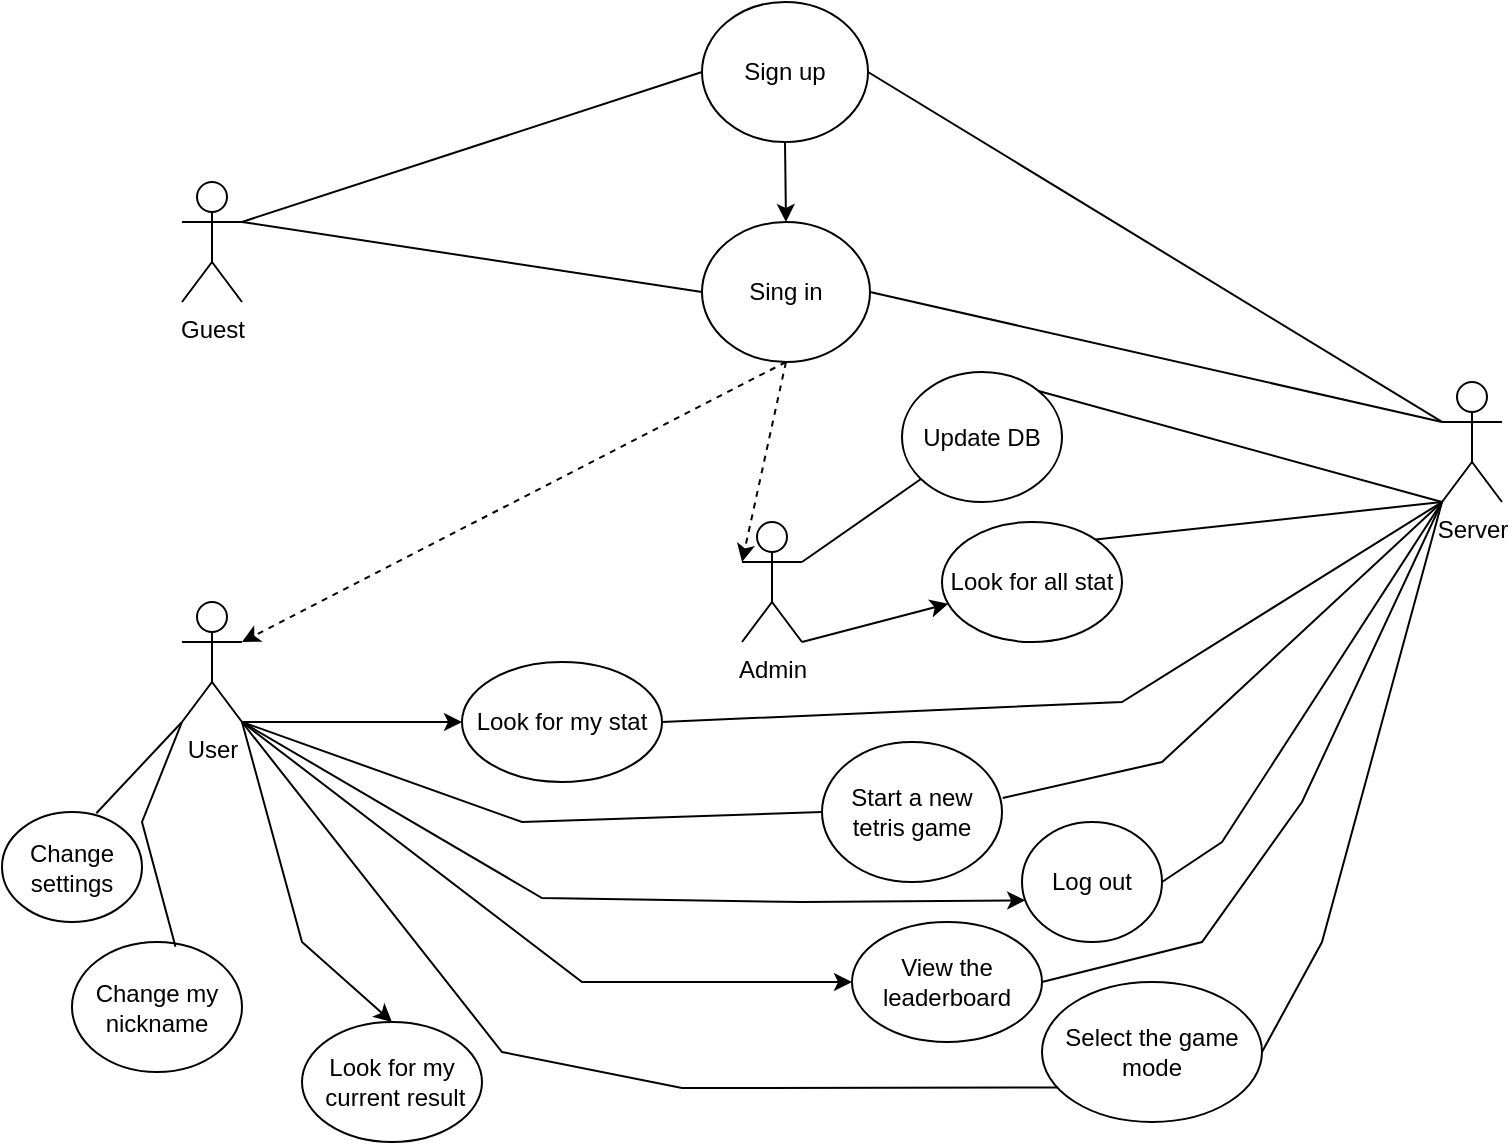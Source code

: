 <mxfile version="26.0.16">
  <diagram id="C5RBs43oDa-KdzZeNtuy" name="Page-1">
    <mxGraphModel dx="1050" dy="567" grid="1" gridSize="10" guides="1" tooltips="1" connect="1" arrows="1" fold="1" page="1" pageScale="1" pageWidth="827" pageHeight="1169" math="0" shadow="0">
      <root>
        <mxCell id="WIyWlLk6GJQsqaUBKTNV-0" />
        <mxCell id="WIyWlLk6GJQsqaUBKTNV-1" parent="WIyWlLk6GJQsqaUBKTNV-0" />
        <mxCell id="0U7hj_pJcV__g8Mz-J5c-0" value="Guest" style="shape=umlActor;verticalLabelPosition=bottom;verticalAlign=top;html=1;outlineConnect=0;" parent="WIyWlLk6GJQsqaUBKTNV-1" vertex="1">
          <mxGeometry x="90" y="190" width="30" height="60" as="geometry" />
        </mxCell>
        <mxCell id="0U7hj_pJcV__g8Mz-J5c-2" value="Admin" style="shape=umlActor;verticalLabelPosition=bottom;verticalAlign=top;html=1;outlineConnect=0;" parent="WIyWlLk6GJQsqaUBKTNV-1" vertex="1">
          <mxGeometry x="370" y="360" width="30" height="60" as="geometry" />
        </mxCell>
        <mxCell id="0U7hj_pJcV__g8Mz-J5c-4" value="User" style="shape=umlActor;verticalLabelPosition=bottom;verticalAlign=top;html=1;outlineConnect=0;" parent="WIyWlLk6GJQsqaUBKTNV-1" vertex="1">
          <mxGeometry x="90" y="400" width="30" height="60" as="geometry" />
        </mxCell>
        <mxCell id="0U7hj_pJcV__g8Mz-J5c-9" value="Sign up" style="ellipse;whiteSpace=wrap;html=1;" parent="WIyWlLk6GJQsqaUBKTNV-1" vertex="1">
          <mxGeometry x="350" y="100" width="83" height="70" as="geometry" />
        </mxCell>
        <mxCell id="0U7hj_pJcV__g8Mz-J5c-10" value="Sing in" style="ellipse;whiteSpace=wrap;html=1;" parent="WIyWlLk6GJQsqaUBKTNV-1" vertex="1">
          <mxGeometry x="350" y="210" width="84" height="70" as="geometry" />
        </mxCell>
        <mxCell id="0U7hj_pJcV__g8Mz-J5c-11" value="" style="endArrow=none;html=1;rounded=0;exitX=1;exitY=0.333;exitDx=0;exitDy=0;exitPerimeter=0;entryX=0;entryY=0.5;entryDx=0;entryDy=0;startFill=0;" parent="WIyWlLk6GJQsqaUBKTNV-1" source="0U7hj_pJcV__g8Mz-J5c-0" target="0U7hj_pJcV__g8Mz-J5c-9" edge="1">
          <mxGeometry width="50" height="50" relative="1" as="geometry">
            <mxPoint x="120" y="190" as="sourcePoint" />
            <mxPoint x="170" y="140" as="targetPoint" />
            <Array as="points" />
          </mxGeometry>
        </mxCell>
        <mxCell id="0U7hj_pJcV__g8Mz-J5c-12" value="Server&lt;div&gt;&lt;br&gt;&lt;/div&gt;" style="shape=umlActor;verticalLabelPosition=bottom;verticalAlign=top;html=1;outlineConnect=0;" parent="WIyWlLk6GJQsqaUBKTNV-1" vertex="1">
          <mxGeometry x="720" y="290" width="30" height="60" as="geometry" />
        </mxCell>
        <mxCell id="0U7hj_pJcV__g8Mz-J5c-17" value="" style="endArrow=none;html=1;rounded=0;exitX=1;exitY=0.5;exitDx=0;exitDy=0;entryX=0;entryY=0.333;entryDx=0;entryDy=0;entryPerimeter=0;startFill=0;" parent="WIyWlLk6GJQsqaUBKTNV-1" source="0U7hj_pJcV__g8Mz-J5c-9" target="0U7hj_pJcV__g8Mz-J5c-12" edge="1">
          <mxGeometry width="50" height="50" relative="1" as="geometry">
            <mxPoint x="380" y="320" as="sourcePoint" />
            <mxPoint x="430" y="270" as="targetPoint" />
          </mxGeometry>
        </mxCell>
        <mxCell id="0U7hj_pJcV__g8Mz-J5c-18" value="" style="endArrow=none;html=1;rounded=0;exitX=1;exitY=0.333;exitDx=0;exitDy=0;exitPerimeter=0;entryX=0;entryY=0.5;entryDx=0;entryDy=0;" parent="WIyWlLk6GJQsqaUBKTNV-1" source="0U7hj_pJcV__g8Mz-J5c-0" target="0U7hj_pJcV__g8Mz-J5c-10" edge="1">
          <mxGeometry width="50" height="50" relative="1" as="geometry">
            <mxPoint x="280" y="380" as="sourcePoint" />
            <mxPoint x="330" y="330" as="targetPoint" />
          </mxGeometry>
        </mxCell>
        <mxCell id="0U7hj_pJcV__g8Mz-J5c-19" value="" style="endArrow=classic;html=1;rounded=0;exitX=0.5;exitY=1;exitDx=0;exitDy=0;entryX=0.5;entryY=0;entryDx=0;entryDy=0;" parent="WIyWlLk6GJQsqaUBKTNV-1" source="0U7hj_pJcV__g8Mz-J5c-9" target="0U7hj_pJcV__g8Mz-J5c-10" edge="1">
          <mxGeometry width="50" height="50" relative="1" as="geometry">
            <mxPoint x="280" y="380" as="sourcePoint" />
            <mxPoint x="330" y="330" as="targetPoint" />
          </mxGeometry>
        </mxCell>
        <mxCell id="0U7hj_pJcV__g8Mz-J5c-20" value="" style="endArrow=none;html=1;rounded=0;exitX=1;exitY=0.5;exitDx=0;exitDy=0;entryX=0;entryY=0.333;entryDx=0;entryDy=0;entryPerimeter=0;" parent="WIyWlLk6GJQsqaUBKTNV-1" source="0U7hj_pJcV__g8Mz-J5c-10" target="0U7hj_pJcV__g8Mz-J5c-12" edge="1">
          <mxGeometry width="50" height="50" relative="1" as="geometry">
            <mxPoint x="280" y="300" as="sourcePoint" />
            <mxPoint x="710" y="250" as="targetPoint" />
          </mxGeometry>
        </mxCell>
        <mxCell id="0U7hj_pJcV__g8Mz-J5c-25" value="" style="endArrow=classic;html=1;rounded=0;exitX=0.5;exitY=1;exitDx=0;exitDy=0;entryX=1;entryY=0.333;entryDx=0;entryDy=0;entryPerimeter=0;dashed=1;" parent="WIyWlLk6GJQsqaUBKTNV-1" source="0U7hj_pJcV__g8Mz-J5c-10" target="0U7hj_pJcV__g8Mz-J5c-4" edge="1">
          <mxGeometry width="50" height="50" relative="1" as="geometry">
            <mxPoint x="280" y="420" as="sourcePoint" />
            <mxPoint x="330" y="370" as="targetPoint" />
          </mxGeometry>
        </mxCell>
        <mxCell id="0U7hj_pJcV__g8Mz-J5c-26" value="" style="endArrow=classic;html=1;rounded=0;entryX=0;entryY=0.333;entryDx=0;entryDy=0;entryPerimeter=0;exitX=0.5;exitY=1;exitDx=0;exitDy=0;dashed=1;" parent="WIyWlLk6GJQsqaUBKTNV-1" source="0U7hj_pJcV__g8Mz-J5c-10" target="0U7hj_pJcV__g8Mz-J5c-2" edge="1">
          <mxGeometry width="50" height="50" relative="1" as="geometry">
            <mxPoint x="350" y="310" as="sourcePoint" />
            <mxPoint x="330" y="370" as="targetPoint" />
            <Array as="points" />
          </mxGeometry>
        </mxCell>
        <mxCell id="0U7hj_pJcV__g8Mz-J5c-28" value="L&lt;span style=&quot;background-color: transparent; color: light-dark(rgb(0, 0, 0), rgb(255, 255, 255));&quot;&gt;ook for all stat&lt;/span&gt;" style="ellipse;whiteSpace=wrap;html=1;" parent="WIyWlLk6GJQsqaUBKTNV-1" vertex="1">
          <mxGeometry x="470" y="360" width="90" height="60" as="geometry" />
        </mxCell>
        <mxCell id="0U7hj_pJcV__g8Mz-J5c-29" value="" style="endArrow=classic;html=1;rounded=0;exitX=1;exitY=1;exitDx=0;exitDy=0;exitPerimeter=0;" parent="WIyWlLk6GJQsqaUBKTNV-1" source="0U7hj_pJcV__g8Mz-J5c-2" target="0U7hj_pJcV__g8Mz-J5c-28" edge="1">
          <mxGeometry width="50" height="50" relative="1" as="geometry">
            <mxPoint x="280" y="300" as="sourcePoint" />
            <mxPoint x="330" y="250" as="targetPoint" />
          </mxGeometry>
        </mxCell>
        <mxCell id="0U7hj_pJcV__g8Mz-J5c-30" value="Update DB" style="ellipse;whiteSpace=wrap;html=1;" parent="WIyWlLk6GJQsqaUBKTNV-1" vertex="1">
          <mxGeometry x="450" y="285" width="80" height="65" as="geometry" />
        </mxCell>
        <mxCell id="0U7hj_pJcV__g8Mz-J5c-31" value="" style="endArrow=none;html=1;rounded=0;exitX=1;exitY=0.333;exitDx=0;exitDy=0;exitPerimeter=0;startFill=0;" parent="WIyWlLk6GJQsqaUBKTNV-1" source="0U7hj_pJcV__g8Mz-J5c-2" target="0U7hj_pJcV__g8Mz-J5c-30" edge="1">
          <mxGeometry width="50" height="50" relative="1" as="geometry">
            <mxPoint x="280" y="300" as="sourcePoint" />
            <mxPoint x="330" y="250" as="targetPoint" />
          </mxGeometry>
        </mxCell>
        <mxCell id="0U7hj_pJcV__g8Mz-J5c-32" value="" style="endArrow=none;html=1;rounded=0;exitX=1;exitY=0;exitDx=0;exitDy=0;entryX=0;entryY=1;entryDx=0;entryDy=0;entryPerimeter=0;" parent="WIyWlLk6GJQsqaUBKTNV-1" source="0U7hj_pJcV__g8Mz-J5c-28" target="0U7hj_pJcV__g8Mz-J5c-12" edge="1">
          <mxGeometry width="50" height="50" relative="1" as="geometry">
            <mxPoint x="280" y="300" as="sourcePoint" />
            <mxPoint x="690" y="230" as="targetPoint" />
          </mxGeometry>
        </mxCell>
        <mxCell id="0U7hj_pJcV__g8Mz-J5c-34" value="" style="endArrow=none;html=1;rounded=0;entryX=0;entryY=1;entryDx=0;entryDy=0;entryPerimeter=0;exitX=1;exitY=0;exitDx=0;exitDy=0;" parent="WIyWlLk6GJQsqaUBKTNV-1" source="0U7hj_pJcV__g8Mz-J5c-30" target="0U7hj_pJcV__g8Mz-J5c-12" edge="1">
          <mxGeometry width="50" height="50" relative="1" as="geometry">
            <mxPoint x="280" y="300" as="sourcePoint" />
            <mxPoint x="330" y="250" as="targetPoint" />
          </mxGeometry>
        </mxCell>
        <mxCell id="0U7hj_pJcV__g8Mz-J5c-36" value="Look for my stat" style="ellipse;whiteSpace=wrap;html=1;" parent="WIyWlLk6GJQsqaUBKTNV-1" vertex="1">
          <mxGeometry x="230" y="430" width="100" height="60" as="geometry" />
        </mxCell>
        <mxCell id="0U7hj_pJcV__g8Mz-J5c-37" value="" style="endArrow=classic;html=1;rounded=0;exitX=1;exitY=1;exitDx=0;exitDy=0;exitPerimeter=0;entryX=0;entryY=0.5;entryDx=0;entryDy=0;" parent="WIyWlLk6GJQsqaUBKTNV-1" source="0U7hj_pJcV__g8Mz-J5c-4" target="0U7hj_pJcV__g8Mz-J5c-36" edge="1">
          <mxGeometry width="50" height="50" relative="1" as="geometry">
            <mxPoint x="280" y="420" as="sourcePoint" />
            <mxPoint x="245" y="459" as="targetPoint" />
            <Array as="points" />
          </mxGeometry>
        </mxCell>
        <mxCell id="0U7hj_pJcV__g8Mz-J5c-40" value="" style="endArrow=none;html=1;rounded=0;exitX=1;exitY=0.5;exitDx=0;exitDy=0;entryX=0;entryY=1;entryDx=0;entryDy=0;entryPerimeter=0;" parent="WIyWlLk6GJQsqaUBKTNV-1" source="0U7hj_pJcV__g8Mz-J5c-36" target="0U7hj_pJcV__g8Mz-J5c-12" edge="1">
          <mxGeometry width="50" height="50" relative="1" as="geometry">
            <mxPoint x="280" y="420" as="sourcePoint" />
            <mxPoint x="330" y="370" as="targetPoint" />
            <Array as="points">
              <mxPoint x="560" y="450" />
            </Array>
          </mxGeometry>
        </mxCell>
        <mxCell id="0U7hj_pJcV__g8Mz-J5c-41" value="Select the game mode" style="ellipse;whiteSpace=wrap;html=1;" parent="WIyWlLk6GJQsqaUBKTNV-1" vertex="1">
          <mxGeometry x="520" y="590" width="110" height="70" as="geometry" />
        </mxCell>
        <mxCell id="0U7hj_pJcV__g8Mz-J5c-42" value="Start a new tetris game" style="ellipse;whiteSpace=wrap;html=1;" parent="WIyWlLk6GJQsqaUBKTNV-1" vertex="1">
          <mxGeometry x="410" y="470" width="90" height="70" as="geometry" />
        </mxCell>
        <mxCell id="0U7hj_pJcV__g8Mz-J5c-43" value="" style="endArrow=none;html=1;rounded=0;exitX=1;exitY=1;exitDx=0;exitDy=0;exitPerimeter=0;entryX=0;entryY=0.5;entryDx=0;entryDy=0;endFill=1;startFill=0;" parent="WIyWlLk6GJQsqaUBKTNV-1" source="0U7hj_pJcV__g8Mz-J5c-4" target="0U7hj_pJcV__g8Mz-J5c-42" edge="1">
          <mxGeometry width="50" height="50" relative="1" as="geometry">
            <mxPoint x="280" y="420" as="sourcePoint" />
            <mxPoint x="330" y="370" as="targetPoint" />
            <Array as="points">
              <mxPoint x="260" y="510" />
            </Array>
          </mxGeometry>
        </mxCell>
        <mxCell id="0U7hj_pJcV__g8Mz-J5c-45" value="" style="endArrow=none;html=1;rounded=0;exitX=1;exitY=1;exitDx=0;exitDy=0;exitPerimeter=0;entryX=0.069;entryY=0.754;entryDx=0;entryDy=0;endFill=1;startFill=0;entryPerimeter=0;" parent="WIyWlLk6GJQsqaUBKTNV-1" source="0U7hj_pJcV__g8Mz-J5c-4" target="0U7hj_pJcV__g8Mz-J5c-41" edge="1">
          <mxGeometry width="50" height="50" relative="1" as="geometry">
            <mxPoint x="280" y="420" as="sourcePoint" />
            <mxPoint x="330" y="370" as="targetPoint" />
            <Array as="points">
              <mxPoint x="250" y="625" />
              <mxPoint x="340" y="643" />
            </Array>
          </mxGeometry>
        </mxCell>
        <mxCell id="0U7hj_pJcV__g8Mz-J5c-48" value="Change settings" style="ellipse;whiteSpace=wrap;html=1;" parent="WIyWlLk6GJQsqaUBKTNV-1" vertex="1">
          <mxGeometry y="505" width="70" height="55" as="geometry" />
        </mxCell>
        <mxCell id="0U7hj_pJcV__g8Mz-J5c-49" value="" style="endArrow=none;html=1;rounded=0;entryX=0.674;entryY=0.011;entryDx=0;entryDy=0;entryPerimeter=0;endFill=1;exitX=0;exitY=1;exitDx=0;exitDy=0;exitPerimeter=0;startFill=0;" parent="WIyWlLk6GJQsqaUBKTNV-1" source="0U7hj_pJcV__g8Mz-J5c-4" target="0U7hj_pJcV__g8Mz-J5c-48" edge="1">
          <mxGeometry width="50" height="50" relative="1" as="geometry">
            <mxPoint x="70" y="440" as="sourcePoint" />
            <mxPoint x="330" y="490" as="targetPoint" />
            <Array as="points" />
          </mxGeometry>
        </mxCell>
        <mxCell id="0U7hj_pJcV__g8Mz-J5c-50" value="View the leaderboard" style="ellipse;whiteSpace=wrap;html=1;" parent="WIyWlLk6GJQsqaUBKTNV-1" vertex="1">
          <mxGeometry x="425" y="560" width="95" height="60" as="geometry" />
        </mxCell>
        <mxCell id="0U7hj_pJcV__g8Mz-J5c-51" value="" style="endArrow=classic;html=1;rounded=0;exitX=1;exitY=1;exitDx=0;exitDy=0;exitPerimeter=0;entryX=0;entryY=0.5;entryDx=0;entryDy=0;" parent="WIyWlLk6GJQsqaUBKTNV-1" source="0U7hj_pJcV__g8Mz-J5c-4" target="0U7hj_pJcV__g8Mz-J5c-50" edge="1">
          <mxGeometry width="50" height="50" relative="1" as="geometry">
            <mxPoint x="280" y="540" as="sourcePoint" />
            <mxPoint x="330" y="490" as="targetPoint" />
            <Array as="points">
              <mxPoint x="290" y="590" />
            </Array>
          </mxGeometry>
        </mxCell>
        <mxCell id="0U7hj_pJcV__g8Mz-J5c-52" value="Log out" style="ellipse;whiteSpace=wrap;html=1;" parent="WIyWlLk6GJQsqaUBKTNV-1" vertex="1">
          <mxGeometry x="510" y="510" width="70" height="60" as="geometry" />
        </mxCell>
        <mxCell id="0U7hj_pJcV__g8Mz-J5c-54" value="" style="endArrow=none;html=1;rounded=0;entryX=1.004;entryY=0.4;entryDx=0;entryDy=0;entryPerimeter=0;" parent="WIyWlLk6GJQsqaUBKTNV-1" target="0U7hj_pJcV__g8Mz-J5c-42" edge="1">
          <mxGeometry width="50" height="50" relative="1" as="geometry">
            <mxPoint x="720" y="350" as="sourcePoint" />
            <mxPoint x="220" y="470" as="targetPoint" />
            <Array as="points">
              <mxPoint x="580" y="480" />
            </Array>
          </mxGeometry>
        </mxCell>
        <mxCell id="0U7hj_pJcV__g8Mz-J5c-55" value="" style="endArrow=classic;html=1;rounded=0;exitX=1;exitY=1;exitDx=0;exitDy=0;exitPerimeter=0;entryX=0.023;entryY=0.653;entryDx=0;entryDy=0;entryPerimeter=0;" parent="WIyWlLk6GJQsqaUBKTNV-1" source="0U7hj_pJcV__g8Mz-J5c-4" target="0U7hj_pJcV__g8Mz-J5c-52" edge="1">
          <mxGeometry width="50" height="50" relative="1" as="geometry">
            <mxPoint x="340" y="580" as="sourcePoint" />
            <mxPoint x="390" y="530" as="targetPoint" />
            <Array as="points">
              <mxPoint x="270" y="548" />
              <mxPoint x="400" y="550" />
            </Array>
          </mxGeometry>
        </mxCell>
        <mxCell id="0U7hj_pJcV__g8Mz-J5c-56" value="" style="endArrow=none;html=1;rounded=0;exitX=1;exitY=0.5;exitDx=0;exitDy=0;" parent="WIyWlLk6GJQsqaUBKTNV-1" source="0U7hj_pJcV__g8Mz-J5c-52" edge="1">
          <mxGeometry width="50" height="50" relative="1" as="geometry">
            <mxPoint x="610" y="550" as="sourcePoint" />
            <mxPoint x="720" y="350" as="targetPoint" />
            <Array as="points">
              <mxPoint x="610" y="520" />
            </Array>
          </mxGeometry>
        </mxCell>
        <mxCell id="0U7hj_pJcV__g8Mz-J5c-57" value="Look for my&lt;div&gt;&lt;span style=&quot;background-color: transparent; color: light-dark(rgb(0, 0, 0), rgb(255, 255, 255));&quot;&gt;&amp;nbsp;current result&lt;/span&gt;&lt;/div&gt;" style="ellipse;whiteSpace=wrap;html=1;" parent="WIyWlLk6GJQsqaUBKTNV-1" vertex="1">
          <mxGeometry x="150" y="610" width="90" height="60" as="geometry" />
        </mxCell>
        <mxCell id="KSl2S3X6LiXkz5sUxBVu-1" value="Change my nickname" style="ellipse;whiteSpace=wrap;html=1;" vertex="1" parent="WIyWlLk6GJQsqaUBKTNV-1">
          <mxGeometry x="35" y="570" width="85" height="65" as="geometry" />
        </mxCell>
        <mxCell id="KSl2S3X6LiXkz5sUxBVu-3" value="" style="endArrow=none;html=1;rounded=0;exitX=1;exitY=0.5;exitDx=0;exitDy=0;" edge="1" parent="WIyWlLk6GJQsqaUBKTNV-1" source="0U7hj_pJcV__g8Mz-J5c-41">
          <mxGeometry width="50" height="50" relative="1" as="geometry">
            <mxPoint x="270" y="520" as="sourcePoint" />
            <mxPoint x="720" y="350" as="targetPoint" />
            <Array as="points">
              <mxPoint x="660" y="570" />
            </Array>
          </mxGeometry>
        </mxCell>
        <mxCell id="KSl2S3X6LiXkz5sUxBVu-4" style="edgeStyle=orthogonalEdgeStyle;rounded=0;orthogonalLoop=1;jettySize=auto;html=1;exitX=0.5;exitY=1;exitDx=0;exitDy=0;" edge="1" parent="WIyWlLk6GJQsqaUBKTNV-1" source="0U7hj_pJcV__g8Mz-J5c-48" target="0U7hj_pJcV__g8Mz-J5c-48">
          <mxGeometry relative="1" as="geometry" />
        </mxCell>
        <mxCell id="KSl2S3X6LiXkz5sUxBVu-5" value="" style="endArrow=none;html=1;rounded=0;exitX=1;exitY=0.5;exitDx=0;exitDy=0;entryX=0;entryY=1;entryDx=0;entryDy=0;entryPerimeter=0;" edge="1" parent="WIyWlLk6GJQsqaUBKTNV-1" source="0U7hj_pJcV__g8Mz-J5c-50" target="0U7hj_pJcV__g8Mz-J5c-12">
          <mxGeometry width="50" height="50" relative="1" as="geometry">
            <mxPoint x="270" y="520" as="sourcePoint" />
            <mxPoint x="320" y="470" as="targetPoint" />
            <Array as="points">
              <mxPoint x="600" y="570" />
              <mxPoint x="650" y="500" />
            </Array>
          </mxGeometry>
        </mxCell>
        <mxCell id="KSl2S3X6LiXkz5sUxBVu-6" value="" style="endArrow=classic;html=1;rounded=0;entryX=0.5;entryY=0;entryDx=0;entryDy=0;exitX=1;exitY=1;exitDx=0;exitDy=0;exitPerimeter=0;" edge="1" parent="WIyWlLk6GJQsqaUBKTNV-1" source="0U7hj_pJcV__g8Mz-J5c-4" target="0U7hj_pJcV__g8Mz-J5c-57">
          <mxGeometry width="50" height="50" relative="1" as="geometry">
            <mxPoint x="120" y="470" as="sourcePoint" />
            <mxPoint x="320" y="370" as="targetPoint" />
            <Array as="points">
              <mxPoint x="150" y="570" />
            </Array>
          </mxGeometry>
        </mxCell>
        <mxCell id="KSl2S3X6LiXkz5sUxBVu-7" value="" style="endArrow=none;html=1;rounded=0;exitX=0;exitY=1;exitDx=0;exitDy=0;exitPerimeter=0;entryX=0.609;entryY=0.037;entryDx=0;entryDy=0;entryPerimeter=0;startFill=0;" edge="1" parent="WIyWlLk6GJQsqaUBKTNV-1" source="0U7hj_pJcV__g8Mz-J5c-4" target="KSl2S3X6LiXkz5sUxBVu-1">
          <mxGeometry width="50" height="50" relative="1" as="geometry">
            <mxPoint x="260" y="520" as="sourcePoint" />
            <mxPoint x="310" y="470" as="targetPoint" />
            <Array as="points">
              <mxPoint x="70" y="510" />
            </Array>
          </mxGeometry>
        </mxCell>
        <mxCell id="KSl2S3X6LiXkz5sUxBVu-8" style="edgeStyle=orthogonalEdgeStyle;rounded=0;orthogonalLoop=1;jettySize=auto;html=1;exitX=0.5;exitY=1;exitDx=0;exitDy=0;" edge="1" parent="WIyWlLk6GJQsqaUBKTNV-1" source="0U7hj_pJcV__g8Mz-J5c-48" target="0U7hj_pJcV__g8Mz-J5c-48">
          <mxGeometry relative="1" as="geometry" />
        </mxCell>
      </root>
    </mxGraphModel>
  </diagram>
</mxfile>
